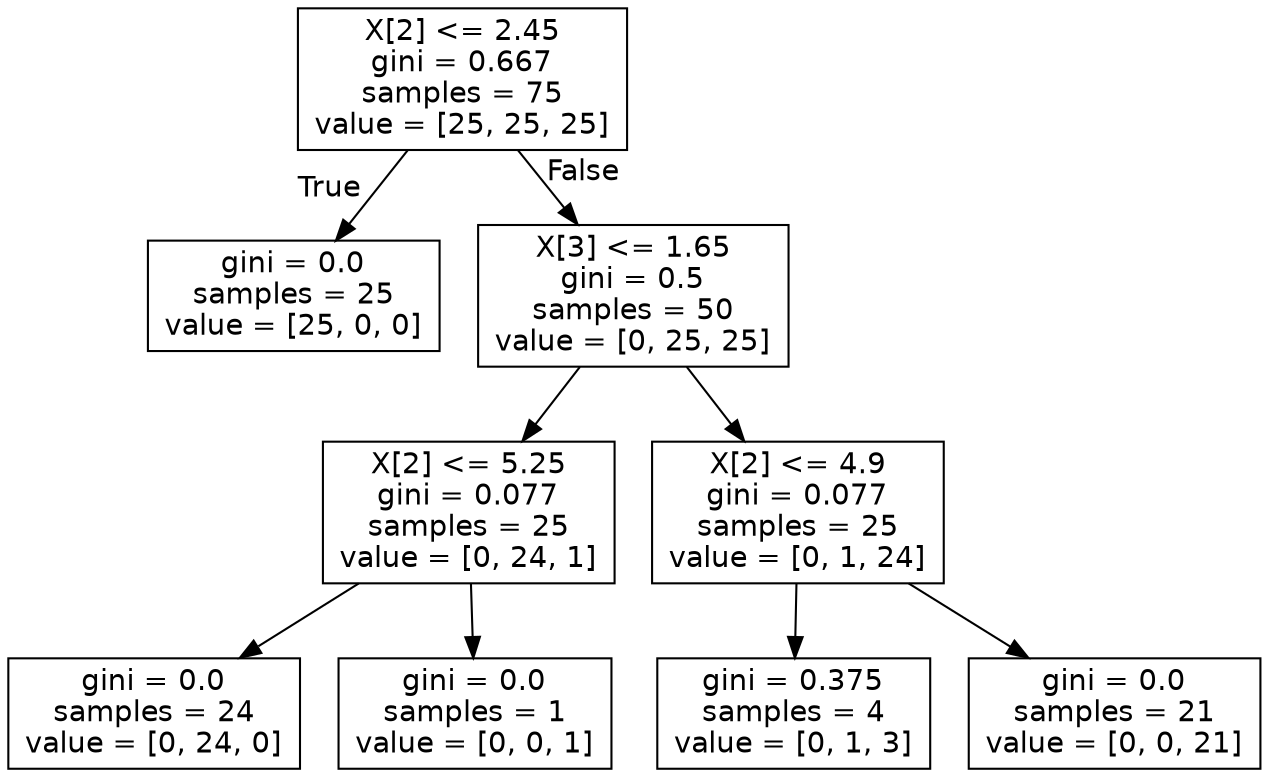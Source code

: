 digraph Tree {
node [shape=box, fontname="helvetica"] ;
edge [fontname="helvetica"] ;
0 [label="X[2] <= 2.45\ngini = 0.667\nsamples = 75\nvalue = [25, 25, 25]"] ;
1 [label="gini = 0.0\nsamples = 25\nvalue = [25, 0, 0]"] ;
0 -> 1 [labeldistance=2.5, labelangle=45, headlabel="True"] ;
2 [label="X[3] <= 1.65\ngini = 0.5\nsamples = 50\nvalue = [0, 25, 25]"] ;
0 -> 2 [labeldistance=2.5, labelangle=-45, headlabel="False"] ;
3 [label="X[2] <= 5.25\ngini = 0.077\nsamples = 25\nvalue = [0, 24, 1]"] ;
2 -> 3 ;
4 [label="gini = 0.0\nsamples = 24\nvalue = [0, 24, 0]"] ;
3 -> 4 ;
5 [label="gini = 0.0\nsamples = 1\nvalue = [0, 0, 1]"] ;
3 -> 5 ;
6 [label="X[2] <= 4.9\ngini = 0.077\nsamples = 25\nvalue = [0, 1, 24]"] ;
2 -> 6 ;
7 [label="gini = 0.375\nsamples = 4\nvalue = [0, 1, 3]"] ;
6 -> 7 ;
8 [label="gini = 0.0\nsamples = 21\nvalue = [0, 0, 21]"] ;
6 -> 8 ;
}